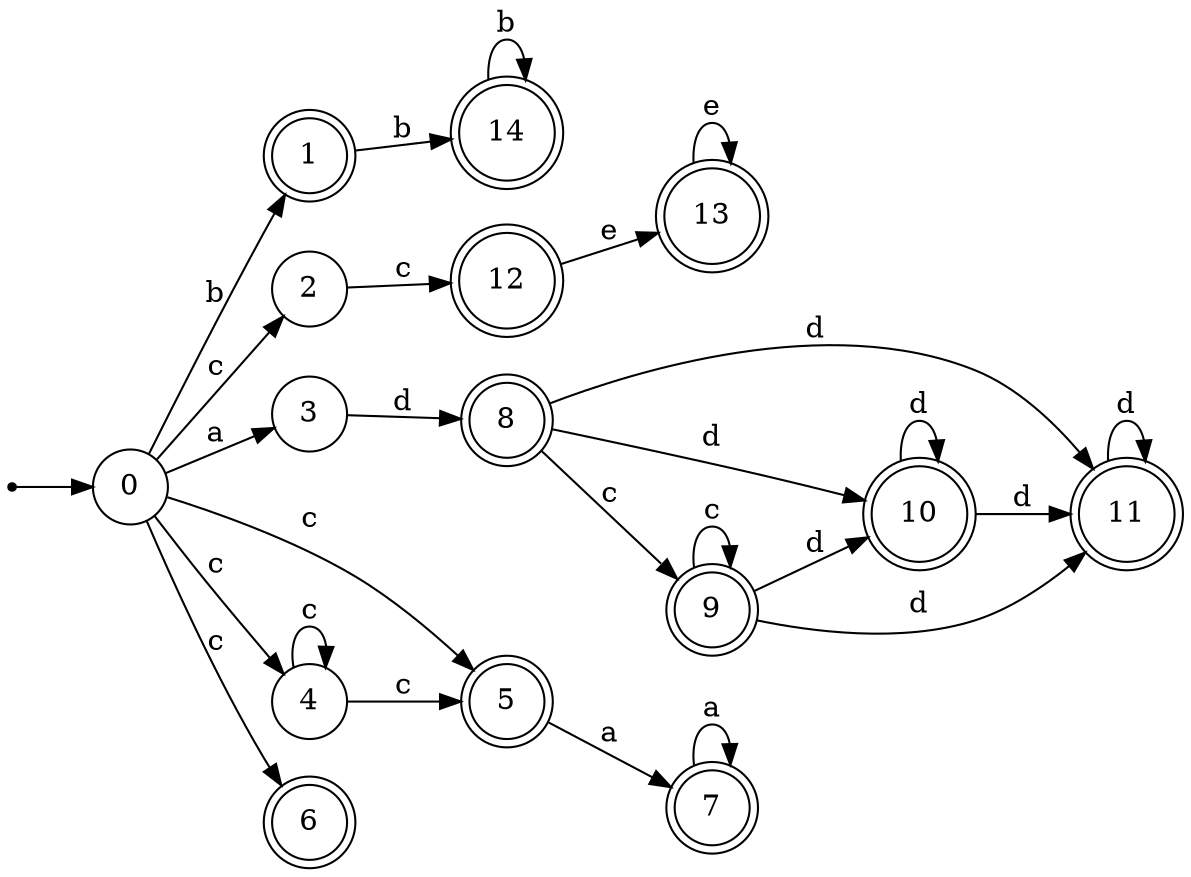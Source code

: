 digraph finite_state_machine {
rankdir=LR;
size="20,20";
node [shape = point]; "dummy0"
node [shape = circle]; "0";
"dummy0" -> "0";
node [shape = doublecircle]; "1";node [shape = circle]; "2";
node [shape = circle]; "3";
node [shape = circle]; "4";
node [shape = doublecircle]; "5";node [shape = doublecircle]; "6";node [shape = doublecircle]; "7";node [shape = doublecircle]; "8";node [shape = doublecircle]; "9";node [shape = doublecircle]; "10";node [shape = doublecircle]; "11";node [shape = doublecircle]; "12";node [shape = doublecircle]; "13";node [shape = doublecircle]; "14";"0" -> "1" [label = "b"];
 "0" -> "2" [label = "c"];
 "0" -> "4" [label = "c"];
 "0" -> "5" [label = "c"];
 "0" -> "6" [label = "c"];
 "0" -> "3" [label = "a"];
 "5" -> "7" [label = "a"];
 "7" -> "7" [label = "a"];
 "4" -> "4" [label = "c"];
 "4" -> "5" [label = "c"];
 "3" -> "8" [label = "d"];
 "8" -> "9" [label = "c"];
 "8" -> "10" [label = "d"];
 "8" -> "11" [label = "d"];
 "11" -> "11" [label = "d"];
 "10" -> "10" [label = "d"];
 "10" -> "11" [label = "d"];
 "9" -> "9" [label = "c"];
 "9" -> "10" [label = "d"];
 "9" -> "11" [label = "d"];
 "2" -> "12" [label = "c"];
 "12" -> "13" [label = "e"];
 "13" -> "13" [label = "e"];
 "1" -> "14" [label = "b"];
 "14" -> "14" [label = "b"];
 }
